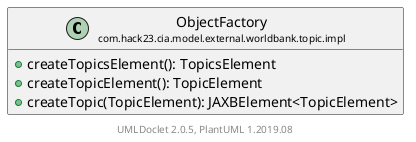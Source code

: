 @startuml
    set namespaceSeparator none
    hide empty fields
    hide empty methods

    class "<size:14>ObjectFactory\n<size:10>com.hack23.cia.model.external.worldbank.topic.impl" as com.hack23.cia.model.external.worldbank.topic.impl.ObjectFactory [[ObjectFactory.html]] {
        +createTopicsElement(): TopicsElement
        +createTopicElement(): TopicElement
        +createTopic(TopicElement): JAXBElement<TopicElement>
    }

    center footer UMLDoclet 2.0.5, PlantUML 1.2019.08
@enduml
